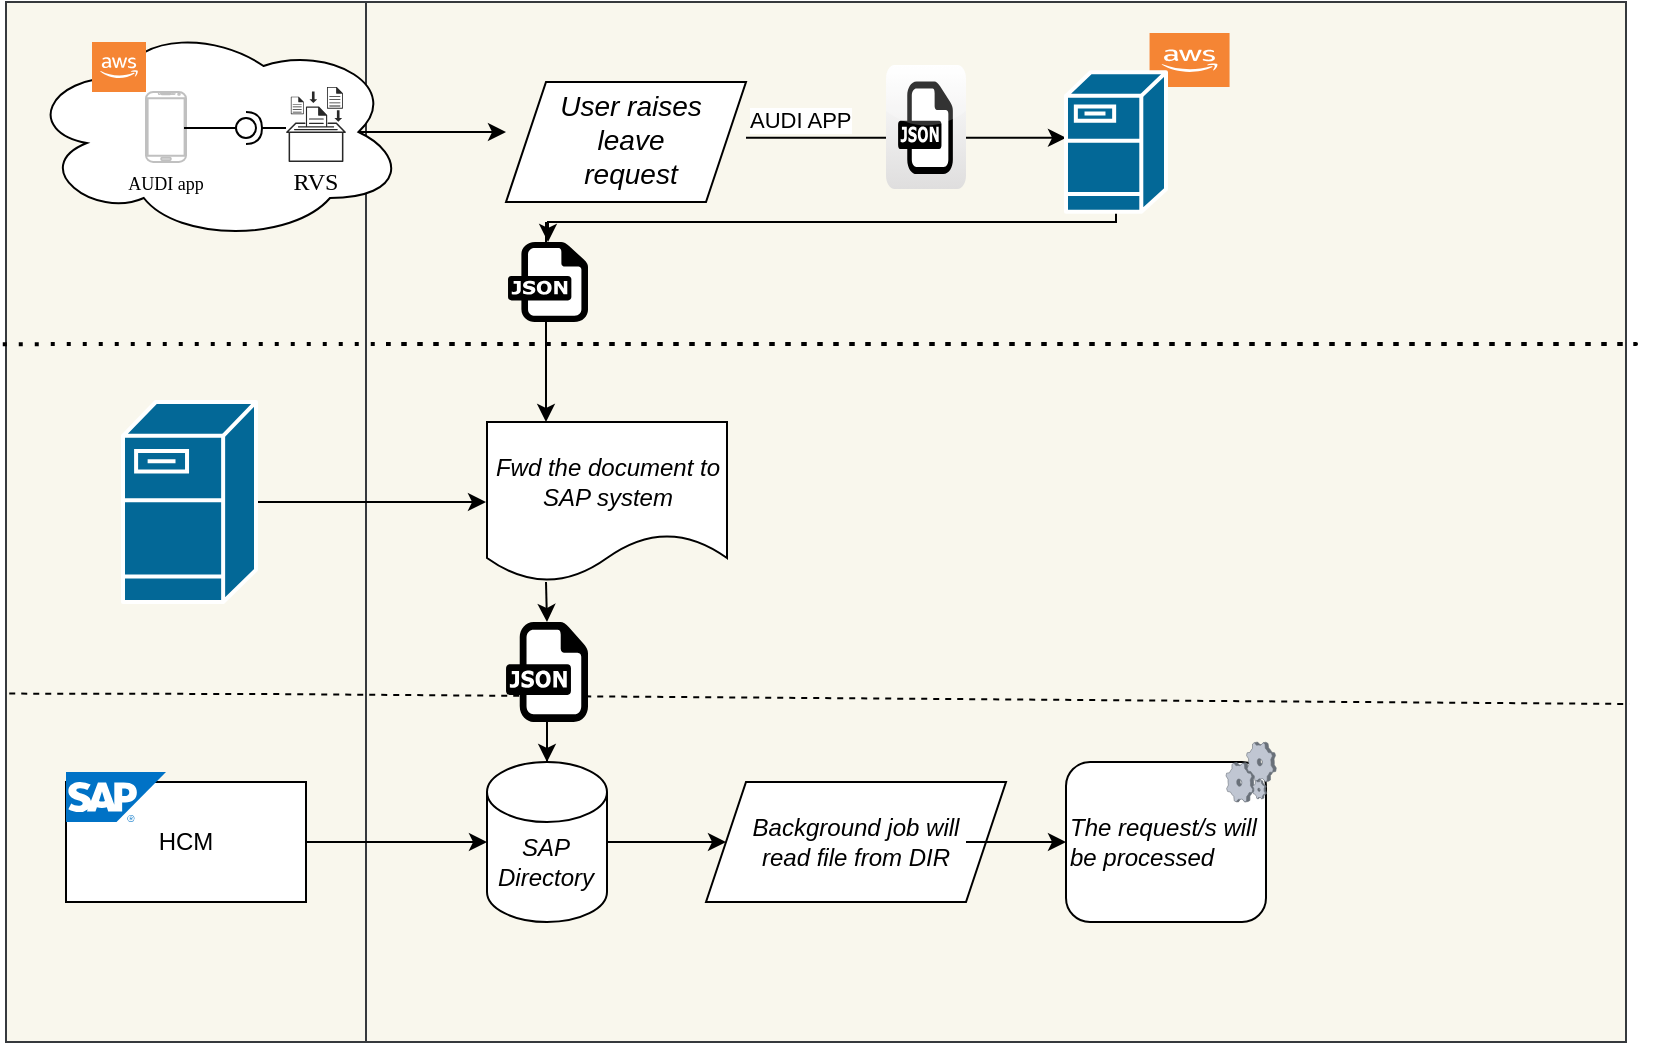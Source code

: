 <mxfile version="13.8.6" type="github">
  <diagram id="r7ZIYfDa7NwBipqYnJAr" name="Page-1">
    <mxGraphModel dx="2019" dy="1733" grid="1" gridSize="10" guides="1" tooltips="1" connect="1" arrows="1" fold="1" page="1" pageScale="1" pageWidth="827" pageHeight="1169" math="0" shadow="0">
      <root>
        <mxCell id="0" />
        <mxCell id="1" parent="0" />
        <mxCell id="DoJjOXQRFMBwmco1AnFW-31" value="" style="shape=internalStorage;whiteSpace=wrap;html=1;backgroundOutline=1;dx=180;dy=0;fillColor=#f9f7ed;strokeColor=#36393d;" vertex="1" parent="1">
          <mxGeometry x="-20" y="-10" width="810" height="520" as="geometry" />
        </mxCell>
        <mxCell id="DoJjOXQRFMBwmco1AnFW-32" value="" style="ellipse;shape=cloud;whiteSpace=wrap;html=1;" vertex="1" parent="1">
          <mxGeometry x="-10" width="190" height="110" as="geometry" />
        </mxCell>
        <mxCell id="DoJjOXQRFMBwmco1AnFW-33" value="" style="verticalLabelPosition=bottom;verticalAlign=top;html=1;shadow=0;dashed=0;strokeWidth=1;shape=mxgraph.android.phone2;strokeColor=#c0c0c0;" vertex="1" parent="1">
          <mxGeometry x="50" y="35" width="20" height="35" as="geometry" />
        </mxCell>
        <mxCell id="DoJjOXQRFMBwmco1AnFW-41" value="" style="rounded=0;orthogonalLoop=1;jettySize=auto;html=1;endArrow=none;endFill=0;" edge="1" target="DoJjOXQRFMBwmco1AnFW-43" parent="1">
          <mxGeometry relative="1" as="geometry">
            <mxPoint x="69" y="53" as="sourcePoint" />
          </mxGeometry>
        </mxCell>
        <mxCell id="DoJjOXQRFMBwmco1AnFW-42" value="" style="rounded=0;orthogonalLoop=1;jettySize=auto;html=1;endArrow=halfCircle;endFill=0;entryX=0.5;entryY=0.5;entryDx=0;entryDy=0;endSize=6;strokeWidth=1;" edge="1" target="DoJjOXQRFMBwmco1AnFW-43" parent="1">
          <mxGeometry relative="1" as="geometry">
            <mxPoint x="120" y="53" as="sourcePoint" />
          </mxGeometry>
        </mxCell>
        <mxCell id="DoJjOXQRFMBwmco1AnFW-43" value="" style="ellipse;whiteSpace=wrap;html=1;fontFamily=Helvetica;fontSize=12;fontColor=#000000;align=center;strokeColor=#000000;fillColor=#ffffff;points=[];aspect=fixed;resizable=0;" vertex="1" parent="1">
          <mxGeometry x="95" y="48" width="10" height="10" as="geometry" />
        </mxCell>
        <mxCell id="DoJjOXQRFMBwmco1AnFW-44" value="" style="verticalLabelPosition=bottom;html=1;fillColor=#282828;strokeColor=none;verticalAlign=top;pointerEvents=1;align=center;shape=mxgraph.cisco_safe.security_icons.log_management;" vertex="1" parent="1">
          <mxGeometry x="120" y="32.5" width="30" height="37.5" as="geometry" />
        </mxCell>
        <mxCell id="DoJjOXQRFMBwmco1AnFW-45" value="&lt;pre&gt;&lt;font style=&quot;font-size: 9px&quot; face=&quot;Comic Sans MS&quot;&gt;AUDI app&lt;/font&gt;&lt;/pre&gt;" style="text;html=1;strokeColor=none;fillColor=none;align=center;verticalAlign=middle;whiteSpace=wrap;rounded=0;" vertex="1" parent="1">
          <mxGeometry x="35" y="70" width="50" height="20" as="geometry" />
        </mxCell>
        <mxCell id="DoJjOXQRFMBwmco1AnFW-47" value="&lt;font face=&quot;Comic Sans MS&quot;&gt;RVS&lt;/font&gt;" style="text;html=1;strokeColor=none;fillColor=none;align=center;verticalAlign=middle;whiteSpace=wrap;rounded=0;" vertex="1" parent="1">
          <mxGeometry x="115" y="70" width="40" height="20" as="geometry" />
        </mxCell>
        <mxCell id="DoJjOXQRFMBwmco1AnFW-48" value="" style="outlineConnect=0;dashed=0;verticalLabelPosition=bottom;verticalAlign=top;align=center;html=1;shape=mxgraph.aws3.cloud_2;fillColor=#F58534;gradientColor=none;" vertex="1" parent="1">
          <mxGeometry x="23" y="10" width="27" height="25" as="geometry" />
        </mxCell>
        <mxCell id="DoJjOXQRFMBwmco1AnFW-102" style="edgeStyle=orthogonalEdgeStyle;rounded=0;orthogonalLoop=1;jettySize=auto;html=1;entryX=0;entryY=0.5;entryDx=0;entryDy=0;entryPerimeter=0;" edge="1" parent="1">
          <mxGeometry relative="1" as="geometry">
            <mxPoint x="100" y="240" as="sourcePoint" />
            <mxPoint x="220" y="240" as="targetPoint" />
          </mxGeometry>
        </mxCell>
        <mxCell id="DoJjOXQRFMBwmco1AnFW-52" value="" style="endArrow=none;dashed=1;html=1;dashPattern=1 3;strokeWidth=2;exitX=-0.002;exitY=0.329;exitDx=0;exitDy=0;exitPerimeter=0;" edge="1" parent="1" source="DoJjOXQRFMBwmco1AnFW-31">
          <mxGeometry width="50" height="50" relative="1" as="geometry">
            <mxPoint x="10" y="180" as="sourcePoint" />
            <mxPoint x="170" y="161" as="targetPoint" />
            <Array as="points">
              <mxPoint x="80" y="161" />
              <mxPoint x="170" y="161" />
              <mxPoint x="800" y="161" />
            </Array>
          </mxGeometry>
        </mxCell>
        <mxCell id="DoJjOXQRFMBwmco1AnFW-55" value="" style="endArrow=none;dashed=1;html=1;exitX=0.002;exitY=0.665;exitDx=0;exitDy=0;exitPerimeter=0;entryX=1.002;entryY=0.675;entryDx=0;entryDy=0;entryPerimeter=0;" edge="1" parent="1" source="DoJjOXQRFMBwmco1AnFW-31" target="DoJjOXQRFMBwmco1AnFW-31">
          <mxGeometry width="50" height="50" relative="1" as="geometry">
            <mxPoint x="200" y="270" as="sourcePoint" />
            <mxPoint x="170" y="336" as="targetPoint" />
            <Array as="points">
              <mxPoint x="110" y="336" />
            </Array>
          </mxGeometry>
        </mxCell>
        <mxCell id="DoJjOXQRFMBwmco1AnFW-99" style="edgeStyle=orthogonalEdgeStyle;rounded=0;orthogonalLoop=1;jettySize=auto;html=1;entryX=0;entryY=0.5;entryDx=0;entryDy=0;entryPerimeter=0;" edge="1" parent="1" source="DoJjOXQRFMBwmco1AnFW-60" target="DoJjOXQRFMBwmco1AnFW-98">
          <mxGeometry relative="1" as="geometry" />
        </mxCell>
        <mxCell id="DoJjOXQRFMBwmco1AnFW-60" value="HCM " style="rounded=0;whiteSpace=wrap;html=1;" vertex="1" parent="1">
          <mxGeometry x="10" y="380" width="120" height="60" as="geometry" />
        </mxCell>
        <mxCell id="DoJjOXQRFMBwmco1AnFW-66" value="" style="shape=parallelogram;perimeter=parallelogramPerimeter;whiteSpace=wrap;html=1;fixedSize=1;" vertex="1" parent="1">
          <mxGeometry x="230" y="30" width="120" height="60" as="geometry" />
        </mxCell>
        <mxCell id="DoJjOXQRFMBwmco1AnFW-67" value="&lt;i&gt;&lt;font style=&quot;font-size: 14px&quot;&gt;User raises leave request &lt;/font&gt;&lt;/i&gt;" style="text;html=1;strokeColor=none;fillColor=none;align=center;verticalAlign=middle;whiteSpace=wrap;rounded=0;" vertex="1" parent="1">
          <mxGeometry x="250" y="35" width="85" height="47.5" as="geometry" />
        </mxCell>
        <mxCell id="DoJjOXQRFMBwmco1AnFW-74" value="" style="endArrow=classic;html=1;exitX=0.875;exitY=0.5;exitDx=0;exitDy=0;exitPerimeter=0;" edge="1" parent="1" source="DoJjOXQRFMBwmco1AnFW-32">
          <mxGeometry width="50" height="50" relative="1" as="geometry">
            <mxPoint x="390" y="180" as="sourcePoint" />
            <mxPoint x="230" y="55" as="targetPoint" />
          </mxGeometry>
        </mxCell>
        <mxCell id="DoJjOXQRFMBwmco1AnFW-85" value="" style="endArrow=classic;html=1;" edge="1" parent="1">
          <mxGeometry relative="1" as="geometry">
            <mxPoint x="350" y="57.92" as="sourcePoint" />
            <mxPoint x="510" y="57.92" as="targetPoint" />
          </mxGeometry>
        </mxCell>
        <mxCell id="DoJjOXQRFMBwmco1AnFW-86" value="J" style="edgeLabel;resizable=0;html=1;align=center;verticalAlign=middle;" connectable="0" vertex="1" parent="DoJjOXQRFMBwmco1AnFW-85">
          <mxGeometry relative="1" as="geometry" />
        </mxCell>
        <mxCell id="DoJjOXQRFMBwmco1AnFW-87" value="AUDI APP" style="edgeLabel;resizable=0;html=1;align=left;verticalAlign=bottom;" connectable="0" vertex="1" parent="DoJjOXQRFMBwmco1AnFW-85">
          <mxGeometry x="-1" relative="1" as="geometry" />
        </mxCell>
        <mxCell id="DoJjOXQRFMBwmco1AnFW-88" value="" style="dashed=0;outlineConnect=0;html=1;align=center;labelPosition=center;verticalLabelPosition=bottom;verticalAlign=top;shape=mxgraph.webicons.json;gradientColor=#DFDEDE" vertex="1" parent="1">
          <mxGeometry x="420" y="21.5" width="40" height="62" as="geometry" />
        </mxCell>
        <mxCell id="DoJjOXQRFMBwmco1AnFW-94" style="edgeStyle=orthogonalEdgeStyle;rounded=0;orthogonalLoop=1;jettySize=auto;html=1;entryX=0.5;entryY=0;entryDx=0;entryDy=0;entryPerimeter=0;" edge="1" parent="1" source="DoJjOXQRFMBwmco1AnFW-95">
          <mxGeometry relative="1" as="geometry">
            <mxPoint x="250" y="200" as="targetPoint" />
            <Array as="points">
              <mxPoint x="250" y="100" />
            </Array>
          </mxGeometry>
        </mxCell>
        <mxCell id="DoJjOXQRFMBwmco1AnFW-90" value="&lt;font color=&quot;#FFFFFF&quot;&gt;RVS &lt;/font&gt;" style="text;html=1;strokeColor=none;fillColor=none;align=center;verticalAlign=middle;whiteSpace=wrap;rounded=0;" vertex="1" parent="1">
          <mxGeometry x="511.78" y="58.37" width="40" height="36.5" as="geometry" />
        </mxCell>
        <mxCell id="DoJjOXQRFMBwmco1AnFW-92" value="" style="outlineConnect=0;dashed=0;verticalLabelPosition=bottom;verticalAlign=top;align=center;html=1;shape=mxgraph.aws3.cloud_2;fillColor=#F58534;gradientColor=none;" vertex="1" parent="1">
          <mxGeometry x="551.78" y="5.5" width="40" height="27" as="geometry" />
        </mxCell>
        <mxCell id="DoJjOXQRFMBwmco1AnFW-103" style="edgeStyle=orthogonalEdgeStyle;rounded=0;orthogonalLoop=1;jettySize=auto;html=1;entryX=0.5;entryY=0;entryDx=0;entryDy=0;entryPerimeter=0;" edge="1" parent="1" source="DoJjOXQRFMBwmco1AnFW-106" target="DoJjOXQRFMBwmco1AnFW-98">
          <mxGeometry relative="1" as="geometry" />
        </mxCell>
        <mxCell id="DoJjOXQRFMBwmco1AnFW-95" value="" style="dashed=0;outlineConnect=0;html=1;align=center;labelPosition=center;verticalLabelPosition=bottom;verticalAlign=top;shape=mxgraph.weblogos.json" vertex="1" parent="1">
          <mxGeometry x="231" y="110" width="40" height="40" as="geometry" />
        </mxCell>
        <mxCell id="DoJjOXQRFMBwmco1AnFW-115" style="edgeStyle=orthogonalEdgeStyle;rounded=0;orthogonalLoop=1;jettySize=auto;html=1;entryX=0;entryY=0.5;entryDx=0;entryDy=0;" edge="1" parent="1" source="DoJjOXQRFMBwmco1AnFW-98" target="DoJjOXQRFMBwmco1AnFW-109">
          <mxGeometry relative="1" as="geometry" />
        </mxCell>
        <mxCell id="DoJjOXQRFMBwmco1AnFW-98" value="" style="shape=cylinder3;whiteSpace=wrap;html=1;boundedLbl=1;backgroundOutline=1;size=15;" vertex="1" parent="1">
          <mxGeometry x="220.5" y="370" width="60" height="80" as="geometry" />
        </mxCell>
        <mxCell id="DoJjOXQRFMBwmco1AnFW-106" value="" style="dashed=0;outlineConnect=0;html=1;align=center;labelPosition=center;verticalLabelPosition=bottom;verticalAlign=top;shape=mxgraph.weblogos.json" vertex="1" parent="1">
          <mxGeometry x="230" y="300" width="41" height="50" as="geometry" />
        </mxCell>
        <mxCell id="DoJjOXQRFMBwmco1AnFW-107" style="edgeStyle=orthogonalEdgeStyle;rounded=0;orthogonalLoop=1;jettySize=auto;html=1;entryX=0.5;entryY=0;entryDx=0;entryDy=0;entryPerimeter=0;" edge="1" parent="1" target="DoJjOXQRFMBwmco1AnFW-106">
          <mxGeometry relative="1" as="geometry">
            <mxPoint x="250" y="280" as="sourcePoint" />
            <mxPoint x="260" y="370.0" as="targetPoint" />
          </mxGeometry>
        </mxCell>
        <mxCell id="DoJjOXQRFMBwmco1AnFW-108" value="&lt;i&gt;SAP Directory&lt;/i&gt;" style="text;html=1;strokeColor=none;fillColor=none;align=center;verticalAlign=middle;whiteSpace=wrap;rounded=0;" vertex="1" parent="1">
          <mxGeometry x="230" y="410" width="40" height="20" as="geometry" />
        </mxCell>
        <mxCell id="DoJjOXQRFMBwmco1AnFW-109" value="" style="shape=parallelogram;perimeter=parallelogramPerimeter;whiteSpace=wrap;html=1;fixedSize=1;" vertex="1" parent="1">
          <mxGeometry x="330" y="380" width="150" height="60" as="geometry" />
        </mxCell>
        <mxCell id="DoJjOXQRFMBwmco1AnFW-121" style="edgeStyle=orthogonalEdgeStyle;rounded=0;orthogonalLoop=1;jettySize=auto;html=1;entryX=0;entryY=0.5;entryDx=0;entryDy=0;exitX=1;exitY=0.5;exitDx=0;exitDy=0;" edge="1" parent="1" source="DoJjOXQRFMBwmco1AnFW-110" target="DoJjOXQRFMBwmco1AnFW-119">
          <mxGeometry relative="1" as="geometry" />
        </mxCell>
        <mxCell id="DoJjOXQRFMBwmco1AnFW-110" value="&lt;i&gt;Background job will read file from DIR&lt;/i&gt;" style="text;html=1;strokeColor=none;fillColor=none;align=center;verticalAlign=middle;whiteSpace=wrap;rounded=0;" vertex="1" parent="1">
          <mxGeometry x="350" y="400" width="110" height="20" as="geometry" />
        </mxCell>
        <mxCell id="DoJjOXQRFMBwmco1AnFW-120" value="" style="group" vertex="1" connectable="0" parent="1">
          <mxGeometry x="510" y="350" width="123.55" height="100" as="geometry" />
        </mxCell>
        <mxCell id="DoJjOXQRFMBwmco1AnFW-119" value="&lt;div align=&quot;left&quot;&gt;&lt;i&gt;The request/s will be processed&lt;/i&gt;&lt;/div&gt;" style="shape=ext;rounded=1;html=1;whiteSpace=wrap;align=left;" vertex="1" parent="DoJjOXQRFMBwmco1AnFW-120">
          <mxGeometry y="20" width="100" height="80" as="geometry" />
        </mxCell>
        <mxCell id="DoJjOXQRFMBwmco1AnFW-118" value="" style="verticalLabelPosition=bottom;aspect=fixed;html=1;verticalAlign=top;strokeColor=none;align=center;outlineConnect=0;shape=mxgraph.citrix.process;" vertex="1" parent="DoJjOXQRFMBwmco1AnFW-120">
          <mxGeometry x="80" y="10" width="25.16" height="30" as="geometry" />
        </mxCell>
        <mxCell id="DoJjOXQRFMBwmco1AnFW-123" value="" style="shape=mxgraph.cisco.servers.fileserver;html=1;pointerEvents=1;dashed=0;fillColor=#036897;strokeColor=#ffffff;strokeWidth=2;verticalLabelPosition=bottom;verticalAlign=top;align=center;outlineConnect=0;" vertex="1" parent="1">
          <mxGeometry x="38.5" y="190" width="66.5" height="100" as="geometry" />
        </mxCell>
        <mxCell id="DoJjOXQRFMBwmco1AnFW-141" style="edgeStyle=orthogonalEdgeStyle;rounded=0;orthogonalLoop=1;jettySize=auto;html=1;" edge="1" parent="1" source="DoJjOXQRFMBwmco1AnFW-124" target="DoJjOXQRFMBwmco1AnFW-95">
          <mxGeometry relative="1" as="geometry">
            <Array as="points">
              <mxPoint x="535" y="100" />
              <mxPoint x="251" y="100" />
            </Array>
          </mxGeometry>
        </mxCell>
        <mxCell id="DoJjOXQRFMBwmco1AnFW-124" value="" style="shape=mxgraph.cisco.servers.fileserver;html=1;pointerEvents=1;dashed=0;fillColor=#036897;strokeColor=#ffffff;strokeWidth=2;verticalLabelPosition=bottom;verticalAlign=top;align=center;outlineConnect=0;" vertex="1" parent="1">
          <mxGeometry x="510" y="25.12" width="50" height="69.75" as="geometry" />
        </mxCell>
        <mxCell id="DoJjOXQRFMBwmco1AnFW-144" value="" style="shape=document;whiteSpace=wrap;html=1;boundedLbl=1;" vertex="1" parent="1">
          <mxGeometry x="220.5" y="200" width="120" height="80" as="geometry" />
        </mxCell>
        <mxCell id="DoJjOXQRFMBwmco1AnFW-145" value="&lt;i&gt;Fwd the document to SAP system&lt;/i&gt;" style="text;html=1;strokeColor=none;fillColor=none;align=center;verticalAlign=middle;whiteSpace=wrap;rounded=0;" vertex="1" parent="1">
          <mxGeometry x="220.5" y="190" width="119.5" height="80" as="geometry" />
        </mxCell>
        <mxCell id="DoJjOXQRFMBwmco1AnFW-146" value="" style="aspect=fixed;html=1;points=[];align=center;image;fontSize=12;image=img/lib/mscae/SAP_HANA_on_Azure.svg;" vertex="1" parent="1">
          <mxGeometry x="10" y="375" width="50" height="25" as="geometry" />
        </mxCell>
      </root>
    </mxGraphModel>
  </diagram>
</mxfile>
